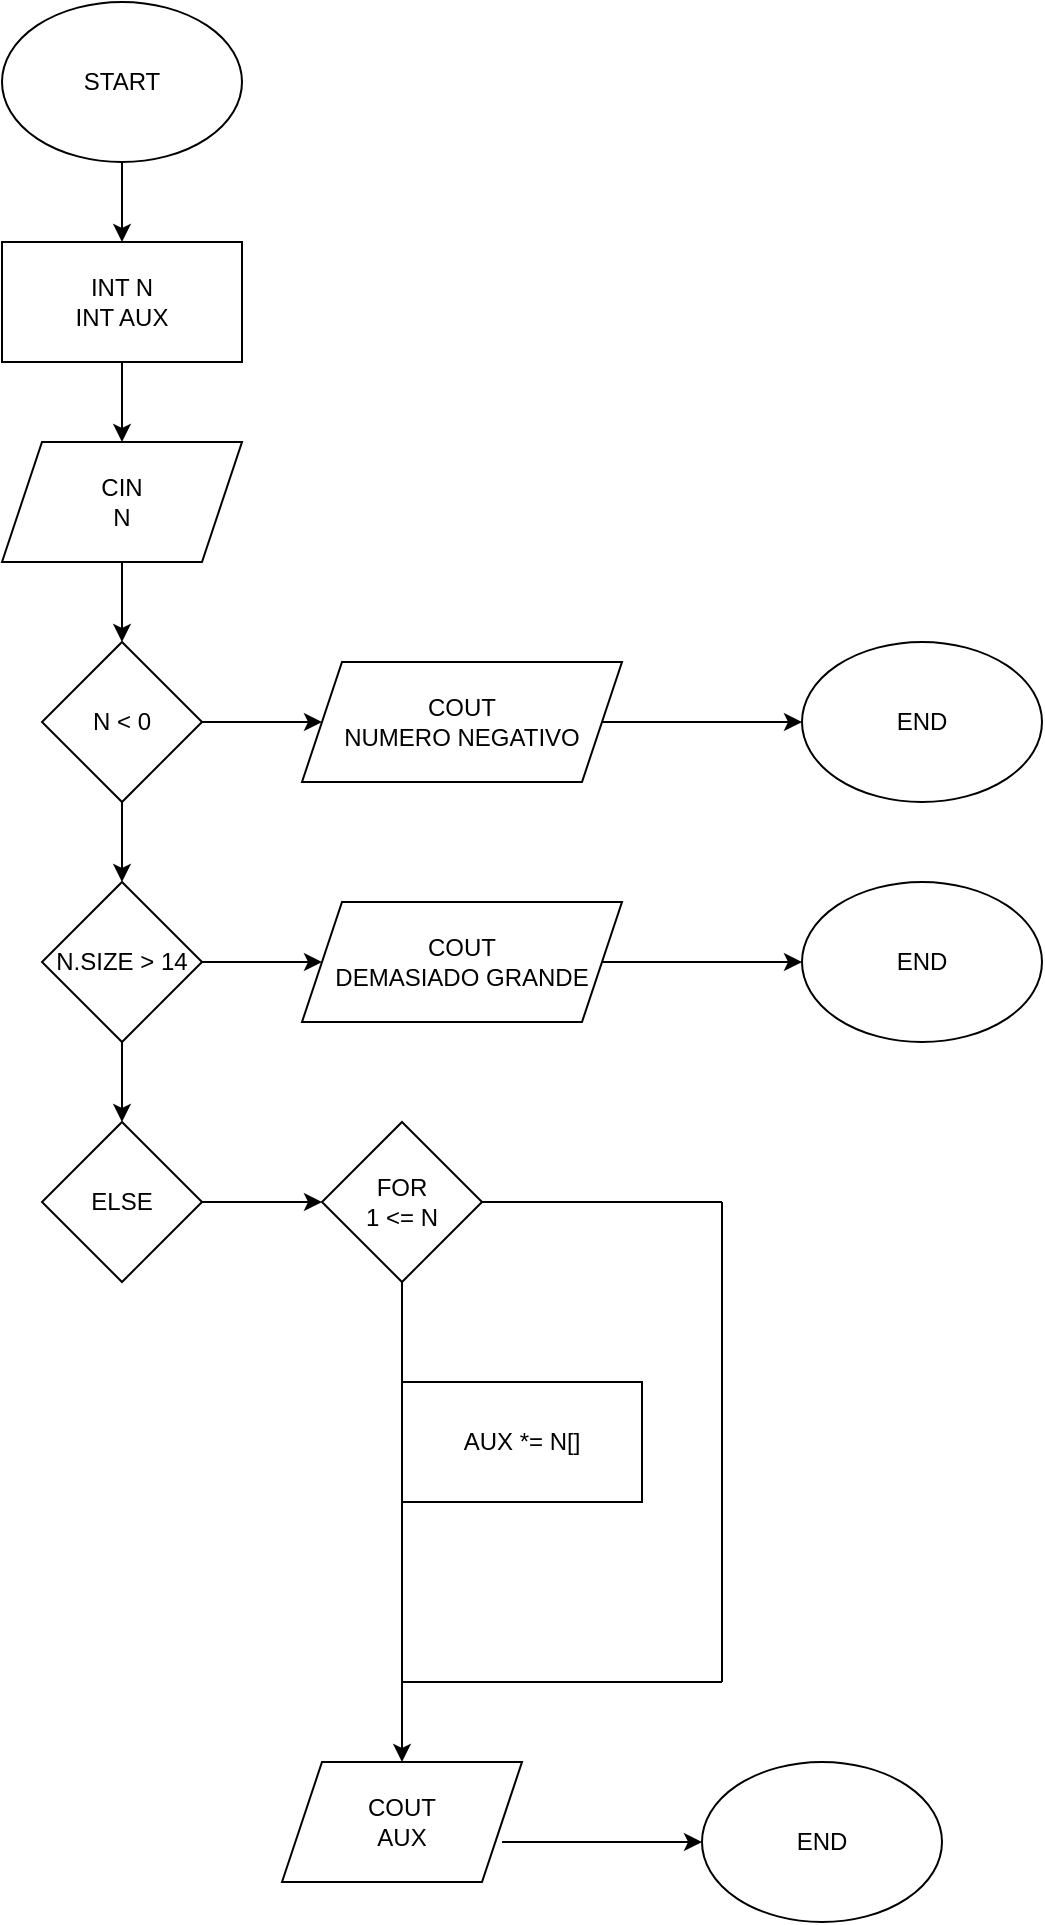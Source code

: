 <mxfile version="24.4.0" type="github">
  <diagram name="Page-1" id="yZIOJFM87sX-yAHB5BD1">
    <mxGraphModel dx="880" dy="468" grid="1" gridSize="10" guides="1" tooltips="1" connect="1" arrows="1" fold="1" page="1" pageScale="1" pageWidth="850" pageHeight="1100" math="0" shadow="0">
      <root>
        <mxCell id="0" />
        <mxCell id="1" parent="0" />
        <mxCell id="2IEvkdrTpqO_1zlcLfGC-1" value="START" style="ellipse;whiteSpace=wrap;html=1;" vertex="1" parent="1">
          <mxGeometry x="40" width="120" height="80" as="geometry" />
        </mxCell>
        <mxCell id="2IEvkdrTpqO_1zlcLfGC-2" value="" style="endArrow=classic;html=1;rounded=0;exitX=0.5;exitY=1;exitDx=0;exitDy=0;" edge="1" parent="1" source="2IEvkdrTpqO_1zlcLfGC-1">
          <mxGeometry width="50" height="50" relative="1" as="geometry">
            <mxPoint x="400" y="170" as="sourcePoint" />
            <mxPoint x="100" y="120" as="targetPoint" />
          </mxGeometry>
        </mxCell>
        <mxCell id="2IEvkdrTpqO_1zlcLfGC-3" value="INT N&lt;div&gt;INT AUX&lt;/div&gt;" style="rounded=0;whiteSpace=wrap;html=1;" vertex="1" parent="1">
          <mxGeometry x="40" y="120" width="120" height="60" as="geometry" />
        </mxCell>
        <mxCell id="2IEvkdrTpqO_1zlcLfGC-4" value="" style="endArrow=classic;html=1;rounded=0;exitX=0.5;exitY=1;exitDx=0;exitDy=0;" edge="1" parent="1" source="2IEvkdrTpqO_1zlcLfGC-3">
          <mxGeometry width="50" height="50" relative="1" as="geometry">
            <mxPoint x="400" y="170" as="sourcePoint" />
            <mxPoint x="100" y="220" as="targetPoint" />
          </mxGeometry>
        </mxCell>
        <mxCell id="2IEvkdrTpqO_1zlcLfGC-5" value="CIN&lt;div&gt;N&lt;/div&gt;" style="shape=parallelogram;perimeter=parallelogramPerimeter;whiteSpace=wrap;html=1;fixedSize=1;" vertex="1" parent="1">
          <mxGeometry x="40" y="220" width="120" height="60" as="geometry" />
        </mxCell>
        <mxCell id="2IEvkdrTpqO_1zlcLfGC-6" value="" style="endArrow=classic;html=1;rounded=0;entryX=0.5;entryY=0;entryDx=0;entryDy=0;entryPerimeter=0;exitX=0.5;exitY=1;exitDx=0;exitDy=0;" edge="1" parent="1" source="2IEvkdrTpqO_1zlcLfGC-5" target="2IEvkdrTpqO_1zlcLfGC-7">
          <mxGeometry width="50" height="50" relative="1" as="geometry">
            <mxPoint x="100" y="270" as="sourcePoint" />
            <mxPoint x="93" y="320" as="targetPoint" />
          </mxGeometry>
        </mxCell>
        <mxCell id="2IEvkdrTpqO_1zlcLfGC-7" value="N &amp;lt; 0" style="rhombus;whiteSpace=wrap;html=1;" vertex="1" parent="1">
          <mxGeometry x="60" y="320" width="80" height="80" as="geometry" />
        </mxCell>
        <mxCell id="2IEvkdrTpqO_1zlcLfGC-8" value="" style="endArrow=classic;html=1;rounded=0;exitX=1;exitY=0.5;exitDx=0;exitDy=0;" edge="1" parent="1" source="2IEvkdrTpqO_1zlcLfGC-7">
          <mxGeometry width="50" height="50" relative="1" as="geometry">
            <mxPoint x="400" y="370" as="sourcePoint" />
            <mxPoint x="200" y="360" as="targetPoint" />
          </mxGeometry>
        </mxCell>
        <mxCell id="2IEvkdrTpqO_1zlcLfGC-9" value="COUT&lt;div&gt;NUMERO NEGATIVO&lt;/div&gt;" style="shape=parallelogram;perimeter=parallelogramPerimeter;whiteSpace=wrap;html=1;fixedSize=1;" vertex="1" parent="1">
          <mxGeometry x="190" y="330" width="160" height="60" as="geometry" />
        </mxCell>
        <mxCell id="2IEvkdrTpqO_1zlcLfGC-10" value="" style="endArrow=classic;html=1;rounded=0;exitX=1;exitY=0.5;exitDx=0;exitDy=0;" edge="1" parent="1" source="2IEvkdrTpqO_1zlcLfGC-9">
          <mxGeometry width="50" height="50" relative="1" as="geometry">
            <mxPoint x="400" y="370" as="sourcePoint" />
            <mxPoint x="440" y="360" as="targetPoint" />
          </mxGeometry>
        </mxCell>
        <mxCell id="2IEvkdrTpqO_1zlcLfGC-11" value="" style="endArrow=classic;html=1;rounded=0;entryX=0.5;entryY=0;entryDx=0;entryDy=0;entryPerimeter=0;exitX=0.5;exitY=1;exitDx=0;exitDy=0;" edge="1" parent="1" target="2IEvkdrTpqO_1zlcLfGC-12">
          <mxGeometry width="50" height="50" relative="1" as="geometry">
            <mxPoint x="100" y="400" as="sourcePoint" />
            <mxPoint x="93" y="440" as="targetPoint" />
          </mxGeometry>
        </mxCell>
        <mxCell id="2IEvkdrTpqO_1zlcLfGC-12" value="N.SIZE &amp;gt; 14" style="rhombus;whiteSpace=wrap;html=1;" vertex="1" parent="1">
          <mxGeometry x="60" y="440" width="80" height="80" as="geometry" />
        </mxCell>
        <mxCell id="2IEvkdrTpqO_1zlcLfGC-13" value="" style="endArrow=classic;html=1;rounded=0;exitX=1;exitY=0.5;exitDx=0;exitDy=0;" edge="1" parent="1" source="2IEvkdrTpqO_1zlcLfGC-12">
          <mxGeometry width="50" height="50" relative="1" as="geometry">
            <mxPoint x="400" y="490" as="sourcePoint" />
            <mxPoint x="200" y="480" as="targetPoint" />
          </mxGeometry>
        </mxCell>
        <mxCell id="2IEvkdrTpqO_1zlcLfGC-14" value="COUT&lt;div&gt;DEMASIADO GRANDE&lt;/div&gt;" style="shape=parallelogram;perimeter=parallelogramPerimeter;whiteSpace=wrap;html=1;fixedSize=1;" vertex="1" parent="1">
          <mxGeometry x="190" y="450" width="160" height="60" as="geometry" />
        </mxCell>
        <mxCell id="2IEvkdrTpqO_1zlcLfGC-15" value="" style="endArrow=classic;html=1;rounded=0;exitX=1;exitY=0.5;exitDx=0;exitDy=0;" edge="1" parent="1" source="2IEvkdrTpqO_1zlcLfGC-14">
          <mxGeometry width="50" height="50" relative="1" as="geometry">
            <mxPoint x="400" y="490" as="sourcePoint" />
            <mxPoint x="440" y="480" as="targetPoint" />
          </mxGeometry>
        </mxCell>
        <mxCell id="2IEvkdrTpqO_1zlcLfGC-16" value="" style="endArrow=classic;html=1;rounded=0;entryX=0.5;entryY=0;entryDx=0;entryDy=0;entryPerimeter=0;exitX=0.5;exitY=1;exitDx=0;exitDy=0;" edge="1" parent="1" target="2IEvkdrTpqO_1zlcLfGC-17">
          <mxGeometry width="50" height="50" relative="1" as="geometry">
            <mxPoint x="100" y="520" as="sourcePoint" />
            <mxPoint x="93" y="560" as="targetPoint" />
          </mxGeometry>
        </mxCell>
        <mxCell id="2IEvkdrTpqO_1zlcLfGC-17" value="ELSE" style="rhombus;whiteSpace=wrap;html=1;" vertex="1" parent="1">
          <mxGeometry x="60" y="560" width="80" height="80" as="geometry" />
        </mxCell>
        <mxCell id="2IEvkdrTpqO_1zlcLfGC-18" value="" style="endArrow=classic;html=1;rounded=0;exitX=1;exitY=0.5;exitDx=0;exitDy=0;" edge="1" parent="1" source="2IEvkdrTpqO_1zlcLfGC-17">
          <mxGeometry width="50" height="50" relative="1" as="geometry">
            <mxPoint x="400" y="610" as="sourcePoint" />
            <mxPoint x="200" y="600" as="targetPoint" />
          </mxGeometry>
        </mxCell>
        <mxCell id="2IEvkdrTpqO_1zlcLfGC-21" value="END" style="ellipse;whiteSpace=wrap;html=1;" vertex="1" parent="1">
          <mxGeometry x="440" y="320" width="120" height="80" as="geometry" />
        </mxCell>
        <mxCell id="2IEvkdrTpqO_1zlcLfGC-22" value="END" style="ellipse;whiteSpace=wrap;html=1;" vertex="1" parent="1">
          <mxGeometry x="440" y="440" width="120" height="80" as="geometry" />
        </mxCell>
        <mxCell id="2IEvkdrTpqO_1zlcLfGC-23" value="FOR&lt;div&gt;1 &amp;lt;= N&lt;/div&gt;" style="rhombus;whiteSpace=wrap;html=1;" vertex="1" parent="1">
          <mxGeometry x="200" y="560" width="80" height="80" as="geometry" />
        </mxCell>
        <mxCell id="2IEvkdrTpqO_1zlcLfGC-24" value="" style="endArrow=none;html=1;rounded=0;exitX=0.5;exitY=1;exitDx=0;exitDy=0;" edge="1" parent="1" source="2IEvkdrTpqO_1zlcLfGC-23">
          <mxGeometry width="50" height="50" relative="1" as="geometry">
            <mxPoint x="400" y="510" as="sourcePoint" />
            <mxPoint x="240" y="690" as="targetPoint" />
          </mxGeometry>
        </mxCell>
        <mxCell id="2IEvkdrTpqO_1zlcLfGC-25" value="AUX *= N[]" style="rounded=0;whiteSpace=wrap;html=1;" vertex="1" parent="1">
          <mxGeometry x="240" y="690" width="120" height="60" as="geometry" />
        </mxCell>
        <mxCell id="2IEvkdrTpqO_1zlcLfGC-26" value="" style="endArrow=none;html=1;rounded=0;entryX=0;entryY=1;entryDx=0;entryDy=0;" edge="1" parent="1" target="2IEvkdrTpqO_1zlcLfGC-25">
          <mxGeometry width="50" height="50" relative="1" as="geometry">
            <mxPoint x="240" y="840" as="sourcePoint" />
            <mxPoint x="450" y="660" as="targetPoint" />
          </mxGeometry>
        </mxCell>
        <mxCell id="2IEvkdrTpqO_1zlcLfGC-27" value="" style="endArrow=none;html=1;rounded=0;" edge="1" parent="1">
          <mxGeometry width="50" height="50" relative="1" as="geometry">
            <mxPoint x="240" y="840" as="sourcePoint" />
            <mxPoint x="400" y="840" as="targetPoint" />
          </mxGeometry>
        </mxCell>
        <mxCell id="2IEvkdrTpqO_1zlcLfGC-28" value="" style="endArrow=none;html=1;rounded=0;exitX=1;exitY=0.5;exitDx=0;exitDy=0;" edge="1" parent="1" source="2IEvkdrTpqO_1zlcLfGC-23">
          <mxGeometry width="50" height="50" relative="1" as="geometry">
            <mxPoint x="400" y="710" as="sourcePoint" />
            <mxPoint x="400" y="600" as="targetPoint" />
          </mxGeometry>
        </mxCell>
        <mxCell id="2IEvkdrTpqO_1zlcLfGC-29" value="" style="endArrow=none;html=1;rounded=0;" edge="1" parent="1">
          <mxGeometry width="50" height="50" relative="1" as="geometry">
            <mxPoint x="400" y="840" as="sourcePoint" />
            <mxPoint x="400" y="600" as="targetPoint" />
          </mxGeometry>
        </mxCell>
        <mxCell id="2IEvkdrTpqO_1zlcLfGC-30" value="" style="endArrow=classic;html=1;rounded=0;" edge="1" parent="1">
          <mxGeometry width="50" height="50" relative="1" as="geometry">
            <mxPoint x="240" y="840" as="sourcePoint" />
            <mxPoint x="240" y="880" as="targetPoint" />
          </mxGeometry>
        </mxCell>
        <mxCell id="2IEvkdrTpqO_1zlcLfGC-31" value="COUT&lt;div&gt;AUX&lt;/div&gt;" style="shape=parallelogram;perimeter=parallelogramPerimeter;whiteSpace=wrap;html=1;fixedSize=1;" vertex="1" parent="1">
          <mxGeometry x="180" y="880" width="120" height="60" as="geometry" />
        </mxCell>
        <mxCell id="2IEvkdrTpqO_1zlcLfGC-32" value="" style="endArrow=classic;html=1;rounded=0;exitX=1;exitY=0.5;exitDx=0;exitDy=0;" edge="1" parent="1">
          <mxGeometry width="50" height="50" relative="1" as="geometry">
            <mxPoint x="290" y="920" as="sourcePoint" />
            <mxPoint x="390" y="920" as="targetPoint" />
          </mxGeometry>
        </mxCell>
        <mxCell id="2IEvkdrTpqO_1zlcLfGC-33" value="END" style="ellipse;whiteSpace=wrap;html=1;" vertex="1" parent="1">
          <mxGeometry x="390" y="880" width="120" height="80" as="geometry" />
        </mxCell>
      </root>
    </mxGraphModel>
  </diagram>
</mxfile>
